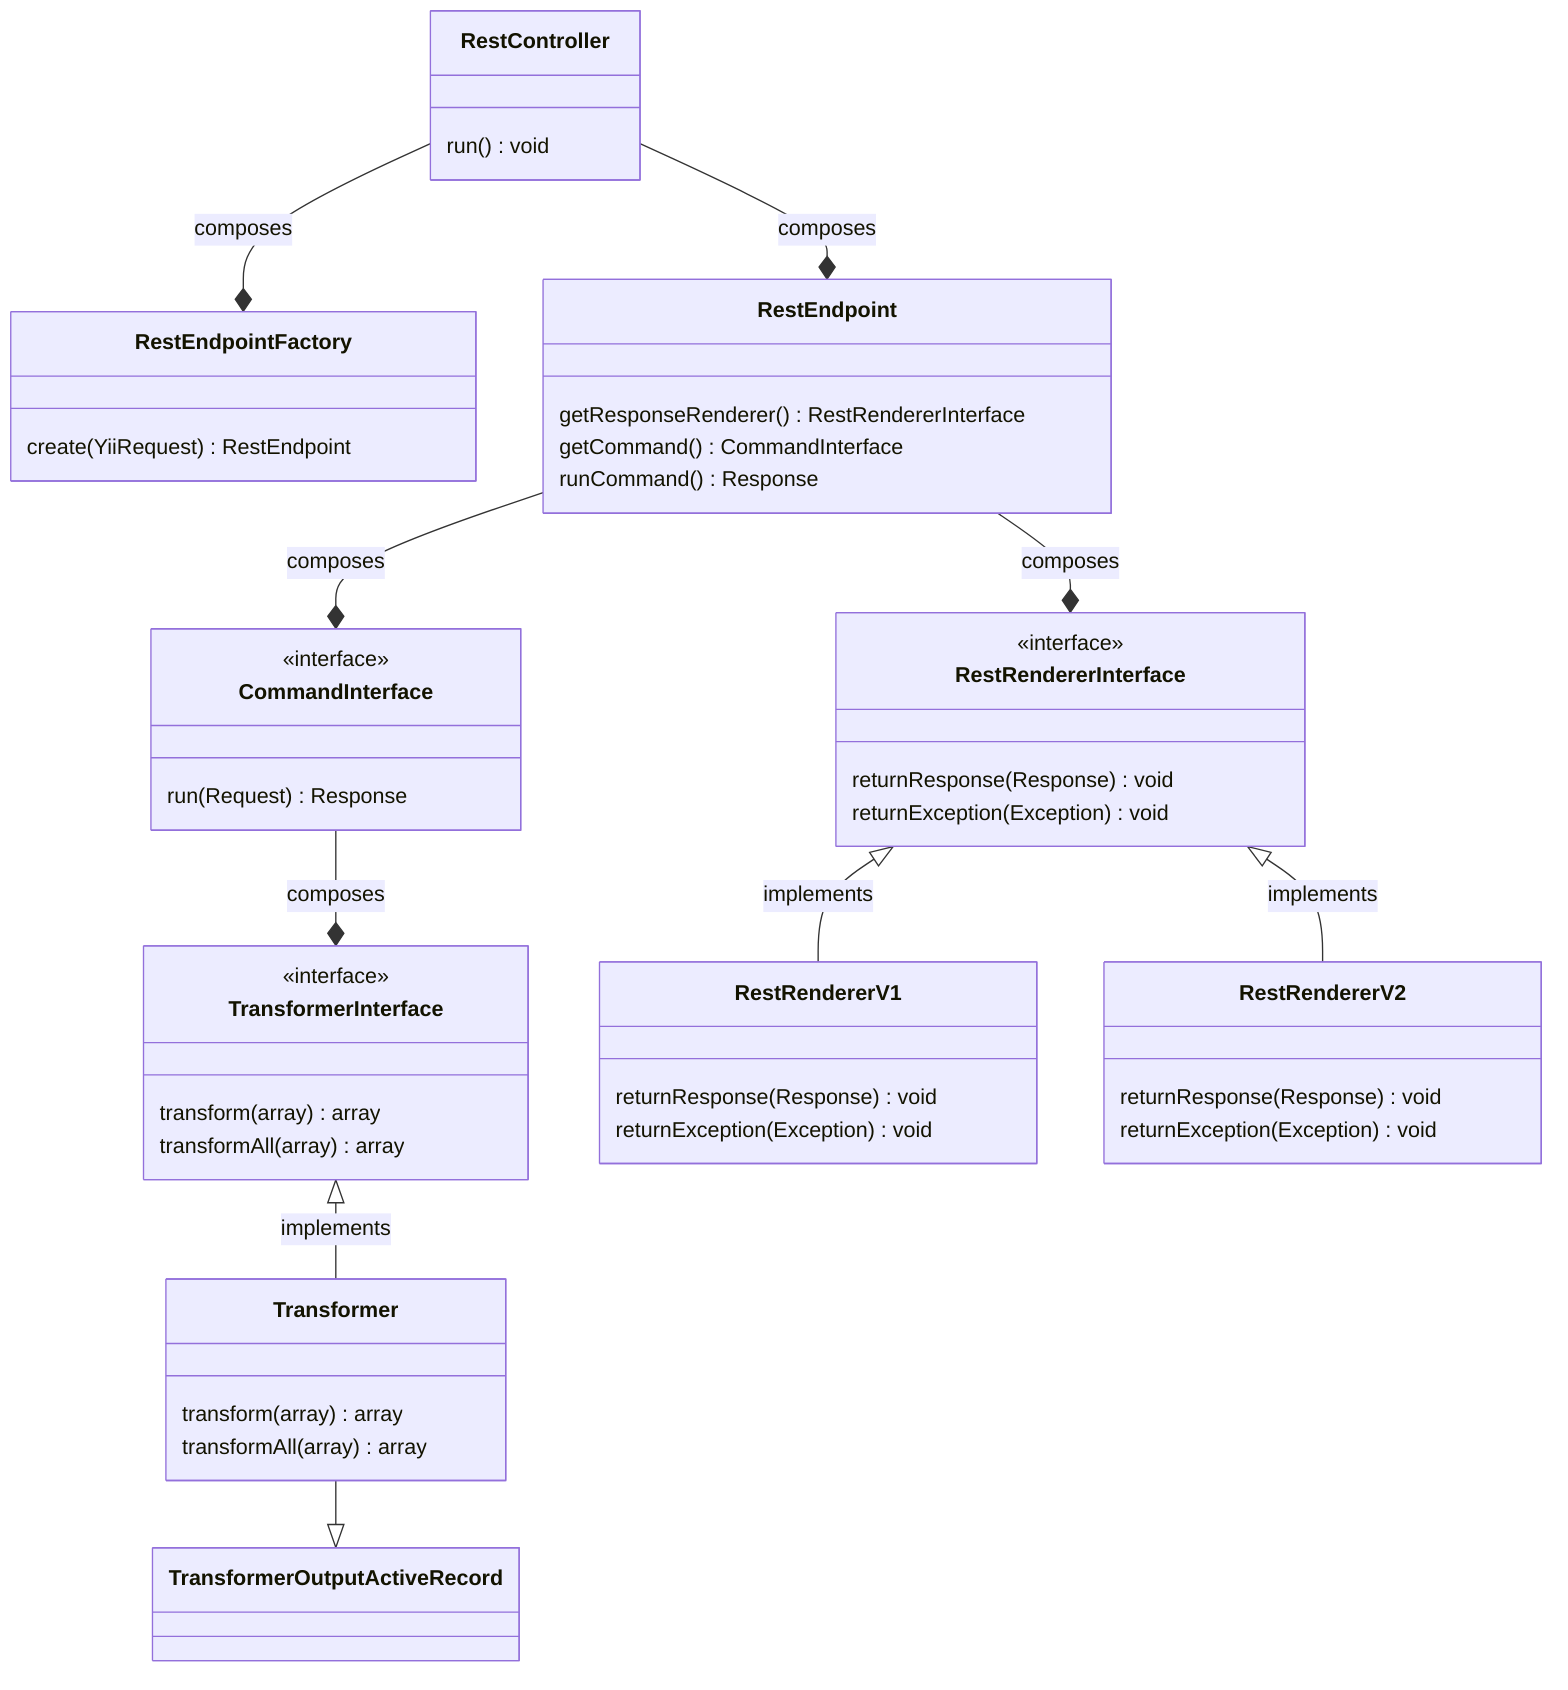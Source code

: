 classDiagram

class RestController
RestController --* RestEndpointFactory : composes
RestController --* RestEndpoint : composes
RestController : run() void

class RestEndpointFactory
RestEndpointFactory : create(YiiRequest) RestEndpoint

class RestEndpoint
RestEndpoint --* CommandInterface : composes
RestEndpoint --* RestRendererInterface : composes
RestEndpoint : getResponseRenderer() RestRendererInterface
RestEndpoint : getCommand() CommandInterface
RestEndpoint : runCommand() Response

class CommandInterface
<<interface>> CommandInterface

CommandInterface --* TransformerInterface : composes
CommandInterface : run(Request) Response


class RestRendererInterface
<<interface>> RestRendererInterface
RestRendererInterface : returnResponse(Response) void
RestRendererInterface : returnException(Exception) void

class RestRendererV1
RestRendererInterface <|-- RestRendererV1 : implements
RestRendererV1 : returnResponse(Response) void
RestRendererV1 : returnException(Exception) void

class RestRendererV2
RestRendererInterface <|-- RestRendererV2 : implements
RestRendererV2 : returnResponse(Response) void
RestRendererV2 : returnException(Exception) void

class TransformerInterface
<<interface>> TransformerInterface
TransformerInterface : transform(array) array
TransformerInterface : transformAll(array) array


class Transformer
TransformerInterface <|-- Transformer : implements
Transformer : transform(array) array
Transformer : transformAll(array) array

class TransformerOutputActiveRecord
Transformer --|> TransformerOutputActiveRecord